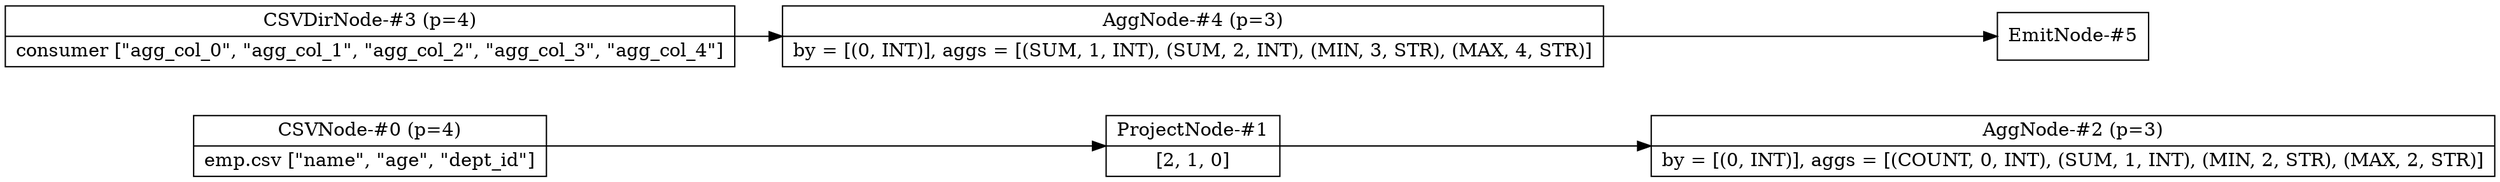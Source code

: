 digraph example1 {
    node [shape=record];
    rankdir=LR;
    splines=polyline;
    nodesep=0.5;
    Node0[label="CSVNode-#0 (p=4)|emp.csv [\"name\", \"age\", \"dept_id\"]"];
    Node1[label="ProjectNode-#1|[2, 1, 0]"];
    Node0 -> Node1;
    Node2[label="AggNode-#2 (p=3)|by = [(0, INT)], aggs = [(COUNT, 0, INT), (SUM, 1, INT), (MIN, 2, STR), (MAX, 2, STR)]"];
    Node1 -> Node2;
    Node3[label="CSVDirNode-#3 (p=4)|consumer [\"agg_col_0\", \"agg_col_1\", \"agg_col_2\", \"agg_col_3\", \"agg_col_4\"]"];
    Node4[label="AggNode-#4 (p=3)|by = [(0, INT)], aggs = [(SUM, 1, INT), (SUM, 2, INT), (MIN, 3, STR), (MAX, 4, STR)]"];
    Node3 -> Node4;
    Node5[label="EmitNode-#5"];
    Node4 -> Node5;
}
